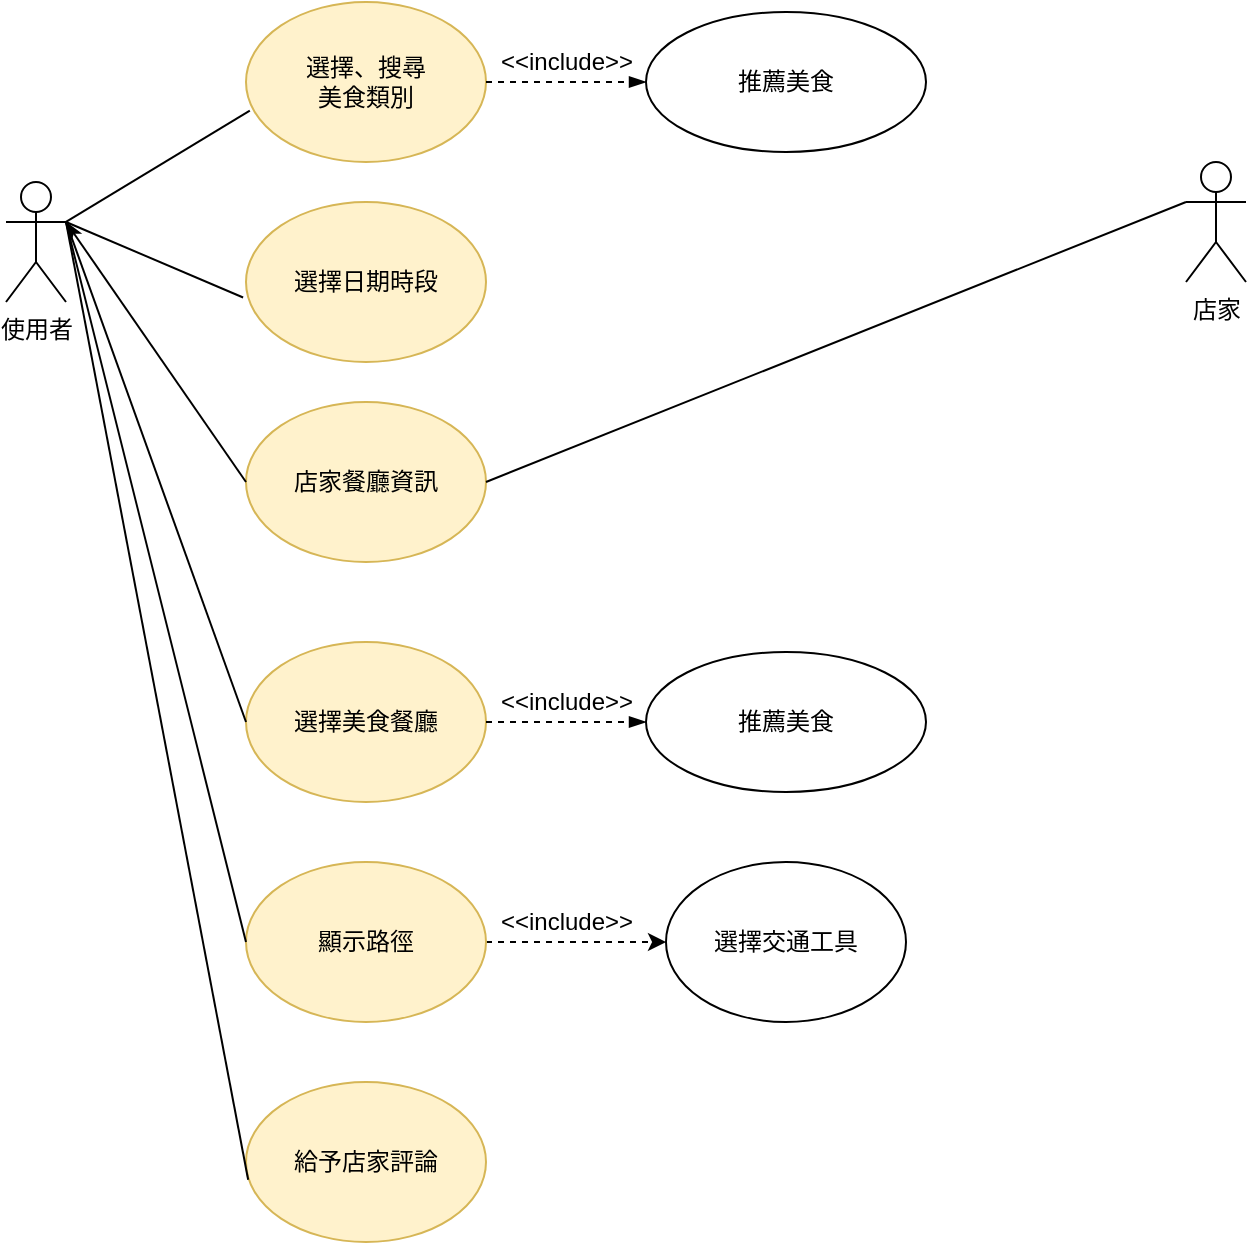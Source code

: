 <mxfile version="14.5.6" type="google"><diagram id="lAGffFECvq2basRJUKdh" name="Page-1"><mxGraphModel dx="1038" dy="548" grid="1" gridSize="10" guides="1" tooltips="1" connect="1" arrows="1" fold="1" page="1" pageScale="1" pageWidth="827" pageHeight="1169" math="0" shadow="0"><root><mxCell id="0"/><mxCell id="1" parent="0"/><mxCell id="-p7io5CXK1OUMYVU58Ry-1" value="使用者" style="shape=umlActor;verticalLabelPosition=bottom;verticalAlign=top;html=1;outlineConnect=0;" parent="1" vertex="1"><mxGeometry x="60" y="170" width="30" height="60" as="geometry"/></mxCell><mxCell id="-p7io5CXK1OUMYVU58Ry-2" value="選擇、搜尋&lt;br&gt;美食類別" style="ellipse;whiteSpace=wrap;html=1;fillColor=#fff2cc;strokeColor=#d6b656;" parent="1" vertex="1"><mxGeometry x="180" y="80" width="120" height="80" as="geometry"/></mxCell><mxCell id="-p7io5CXK1OUMYVU58Ry-4" value="店家餐廳資訊" style="ellipse;whiteSpace=wrap;html=1;fillColor=#fff2cc;strokeColor=#d6b656;" parent="1" vertex="1"><mxGeometry x="180" y="280" width="120" height="80" as="geometry"/></mxCell><mxCell id="-p7io5CXK1OUMYVU58Ry-6" value="選擇日期時段" style="ellipse;whiteSpace=wrap;html=1;fillColor=#fff2cc;strokeColor=#d6b656;" parent="1" vertex="1"><mxGeometry x="180" y="180" width="120" height="80" as="geometry"/></mxCell><mxCell id="-p7io5CXK1OUMYVU58Ry-13" value="選擇美食餐廳" style="ellipse;whiteSpace=wrap;html=1;fillColor=#fff2cc;strokeColor=#d6b656;" parent="1" vertex="1"><mxGeometry x="180" y="400" width="120" height="80" as="geometry"/></mxCell><mxCell id="g1Wsad-Ca5knq-lUkYF2-5" value="" style="edgeStyle=orthogonalEdgeStyle;rounded=0;orthogonalLoop=1;jettySize=auto;html=1;dashed=1;" parent="1" source="-p7io5CXK1OUMYVU58Ry-14" target="g1Wsad-Ca5knq-lUkYF2-4" edge="1"><mxGeometry relative="1" as="geometry"/></mxCell><mxCell id="-p7io5CXK1OUMYVU58Ry-14" value="顯示路徑" style="ellipse;whiteSpace=wrap;html=1;fillColor=#fff2cc;strokeColor=#d6b656;" parent="1" vertex="1"><mxGeometry x="180" y="510" width="120" height="80" as="geometry"/></mxCell><mxCell id="-p7io5CXK1OUMYVU58Ry-15" value="給予店家評論" style="ellipse;whiteSpace=wrap;html=1;fillColor=#fff2cc;strokeColor=#d6b656;" parent="1" vertex="1"><mxGeometry x="180" y="620" width="120" height="80" as="geometry"/></mxCell><mxCell id="-p7io5CXK1OUMYVU58Ry-16" value="店家" style="shape=umlActor;verticalLabelPosition=bottom;verticalAlign=top;html=1;outlineConnect=0;" parent="1" vertex="1"><mxGeometry x="650" y="160" width="30" height="60" as="geometry"/></mxCell><mxCell id="-p7io5CXK1OUMYVU58Ry-22" value="" style="endArrow=none;html=1;exitX=1;exitY=0.333;exitDx=0;exitDy=0;exitPerimeter=0;entryX=0.016;entryY=0.679;entryDx=0;entryDy=0;entryPerimeter=0;" parent="1" source="-p7io5CXK1OUMYVU58Ry-1" target="-p7io5CXK1OUMYVU58Ry-2" edge="1"><mxGeometry width="50" height="50" relative="1" as="geometry"><mxPoint x="100" y="230" as="sourcePoint"/><mxPoint x="150" y="180" as="targetPoint"/></mxGeometry></mxCell><mxCell id="-p7io5CXK1OUMYVU58Ry-23" value="" style="endArrow=none;html=1;exitX=1;exitY=0.333;exitDx=0;exitDy=0;exitPerimeter=0;entryX=-0.012;entryY=0.597;entryDx=0;entryDy=0;entryPerimeter=0;" parent="1" source="-p7io5CXK1OUMYVU58Ry-1" target="-p7io5CXK1OUMYVU58Ry-6" edge="1"><mxGeometry width="50" height="50" relative="1" as="geometry"><mxPoint x="100" y="200" as="sourcePoint"/><mxPoint x="191.92" y="144.32" as="targetPoint"/></mxGeometry></mxCell><mxCell id="-p7io5CXK1OUMYVU58Ry-25" value="" style="endArrow=none;html=1;entryX=0.009;entryY=0.611;entryDx=0;entryDy=0;entryPerimeter=0;" parent="1" target="-p7io5CXK1OUMYVU58Ry-15" edge="1"><mxGeometry width="50" height="50" relative="1" as="geometry"><mxPoint x="90" y="190" as="sourcePoint"/><mxPoint x="198.56" y="247.76" as="targetPoint"/></mxGeometry></mxCell><mxCell id="-p7io5CXK1OUMYVU58Ry-26" value="" style="endArrow=none;html=1;entryX=0;entryY=0.5;entryDx=0;entryDy=0;" parent="1" target="-p7io5CXK1OUMYVU58Ry-14" edge="1"><mxGeometry width="50" height="50" relative="1" as="geometry"><mxPoint x="90" y="190" as="sourcePoint"/><mxPoint x="208.56" y="257.76" as="targetPoint"/></mxGeometry></mxCell><mxCell id="-p7io5CXK1OUMYVU58Ry-27" value="" style="endArrow=none;html=1;exitX=1;exitY=0.333;exitDx=0;exitDy=0;exitPerimeter=0;entryX=0;entryY=0.5;entryDx=0;entryDy=0;" parent="1" source="-p7io5CXK1OUMYVU58Ry-1" target="-p7io5CXK1OUMYVU58Ry-13" edge="1"><mxGeometry width="50" height="50" relative="1" as="geometry"><mxPoint x="130" y="230" as="sourcePoint"/><mxPoint x="218.56" y="267.76" as="targetPoint"/></mxGeometry></mxCell><mxCell id="-p7io5CXK1OUMYVU58Ry-28" value="" style="endArrow=none;html=1;exitX=0;exitY=0.333;exitDx=0;exitDy=0;exitPerimeter=0;endFill=0;" parent="1" source="-p7io5CXK1OUMYVU58Ry-16" edge="1"><mxGeometry width="50" height="50" relative="1" as="geometry"><mxPoint x="430" y="470" as="sourcePoint"/><mxPoint x="300" y="320" as="targetPoint"/></mxGeometry></mxCell><mxCell id="g1Wsad-Ca5knq-lUkYF2-1" value="推薦美食" style="ellipse;whiteSpace=wrap;html=1;" parent="1" vertex="1"><mxGeometry x="380" y="405" width="140" height="70" as="geometry"/></mxCell><mxCell id="g1Wsad-Ca5knq-lUkYF2-2" value="" style="endArrow=blockThin;dashed=1;endFill=1;html=1;exitX=1;exitY=0.5;exitDx=0;exitDy=0;entryX=0;entryY=0.5;entryDx=0;entryDy=0;" parent="1" source="-p7io5CXK1OUMYVU58Ry-13" target="g1Wsad-Ca5knq-lUkYF2-1" edge="1"><mxGeometry width="160" relative="1" as="geometry"><mxPoint x="330" y="340" as="sourcePoint"/><mxPoint x="490" y="340" as="targetPoint"/><Array as="points"/></mxGeometry></mxCell><mxCell id="g1Wsad-Ca5knq-lUkYF2-3" value="&amp;lt;&amp;lt;include&amp;gt;&amp;gt;" style="text;html=1;align=center;verticalAlign=middle;resizable=0;points=[];autosize=1;" parent="1" vertex="1"><mxGeometry x="300" y="420" width="80" height="20" as="geometry"/></mxCell><mxCell id="g1Wsad-Ca5knq-lUkYF2-4" value="選擇交通工具" style="ellipse;whiteSpace=wrap;html=1;" parent="1" vertex="1"><mxGeometry x="390" y="510" width="120" height="80" as="geometry"/></mxCell><mxCell id="g1Wsad-Ca5knq-lUkYF2-6" value="&amp;lt;&amp;lt;include&amp;gt;&amp;gt;" style="text;html=1;align=center;verticalAlign=middle;resizable=0;points=[];autosize=1;" parent="1" vertex="1"><mxGeometry x="300" y="530" width="80" height="20" as="geometry"/></mxCell><mxCell id="g1Wsad-Ca5knq-lUkYF2-15" value="" style="endArrow=classicThin;endFill=1;html=1;exitX=0;exitY=0.5;exitDx=0;exitDy=0;" parent="1" source="-p7io5CXK1OUMYVU58Ry-4" edge="1"><mxGeometry width="160" relative="1" as="geometry"><mxPoint x="400" y="280" as="sourcePoint"/><mxPoint x="90" y="190" as="targetPoint"/></mxGeometry></mxCell><mxCell id="g1Wsad-Ca5knq-lUkYF2-16" value="推薦美食" style="ellipse;whiteSpace=wrap;html=1;" parent="1" vertex="1"><mxGeometry x="380" y="85" width="140" height="70" as="geometry"/></mxCell><mxCell id="g1Wsad-Ca5knq-lUkYF2-17" value="" style="endArrow=blockThin;dashed=1;endFill=1;html=1;exitX=1;exitY=0.5;exitDx=0;exitDy=0;entryX=0;entryY=0.5;entryDx=0;entryDy=0;" parent="1" target="g1Wsad-Ca5knq-lUkYF2-16" edge="1"><mxGeometry width="160" relative="1" as="geometry"><mxPoint x="300" y="120" as="sourcePoint"/><mxPoint x="490" y="20" as="targetPoint"/><Array as="points"/></mxGeometry></mxCell><mxCell id="g1Wsad-Ca5knq-lUkYF2-18" value="&amp;lt;&amp;lt;include&amp;gt;&amp;gt;" style="text;html=1;align=center;verticalAlign=middle;resizable=0;points=[];autosize=1;" parent="1" vertex="1"><mxGeometry x="300" y="100" width="80" height="20" as="geometry"/></mxCell></root></mxGraphModel></diagram></mxfile>